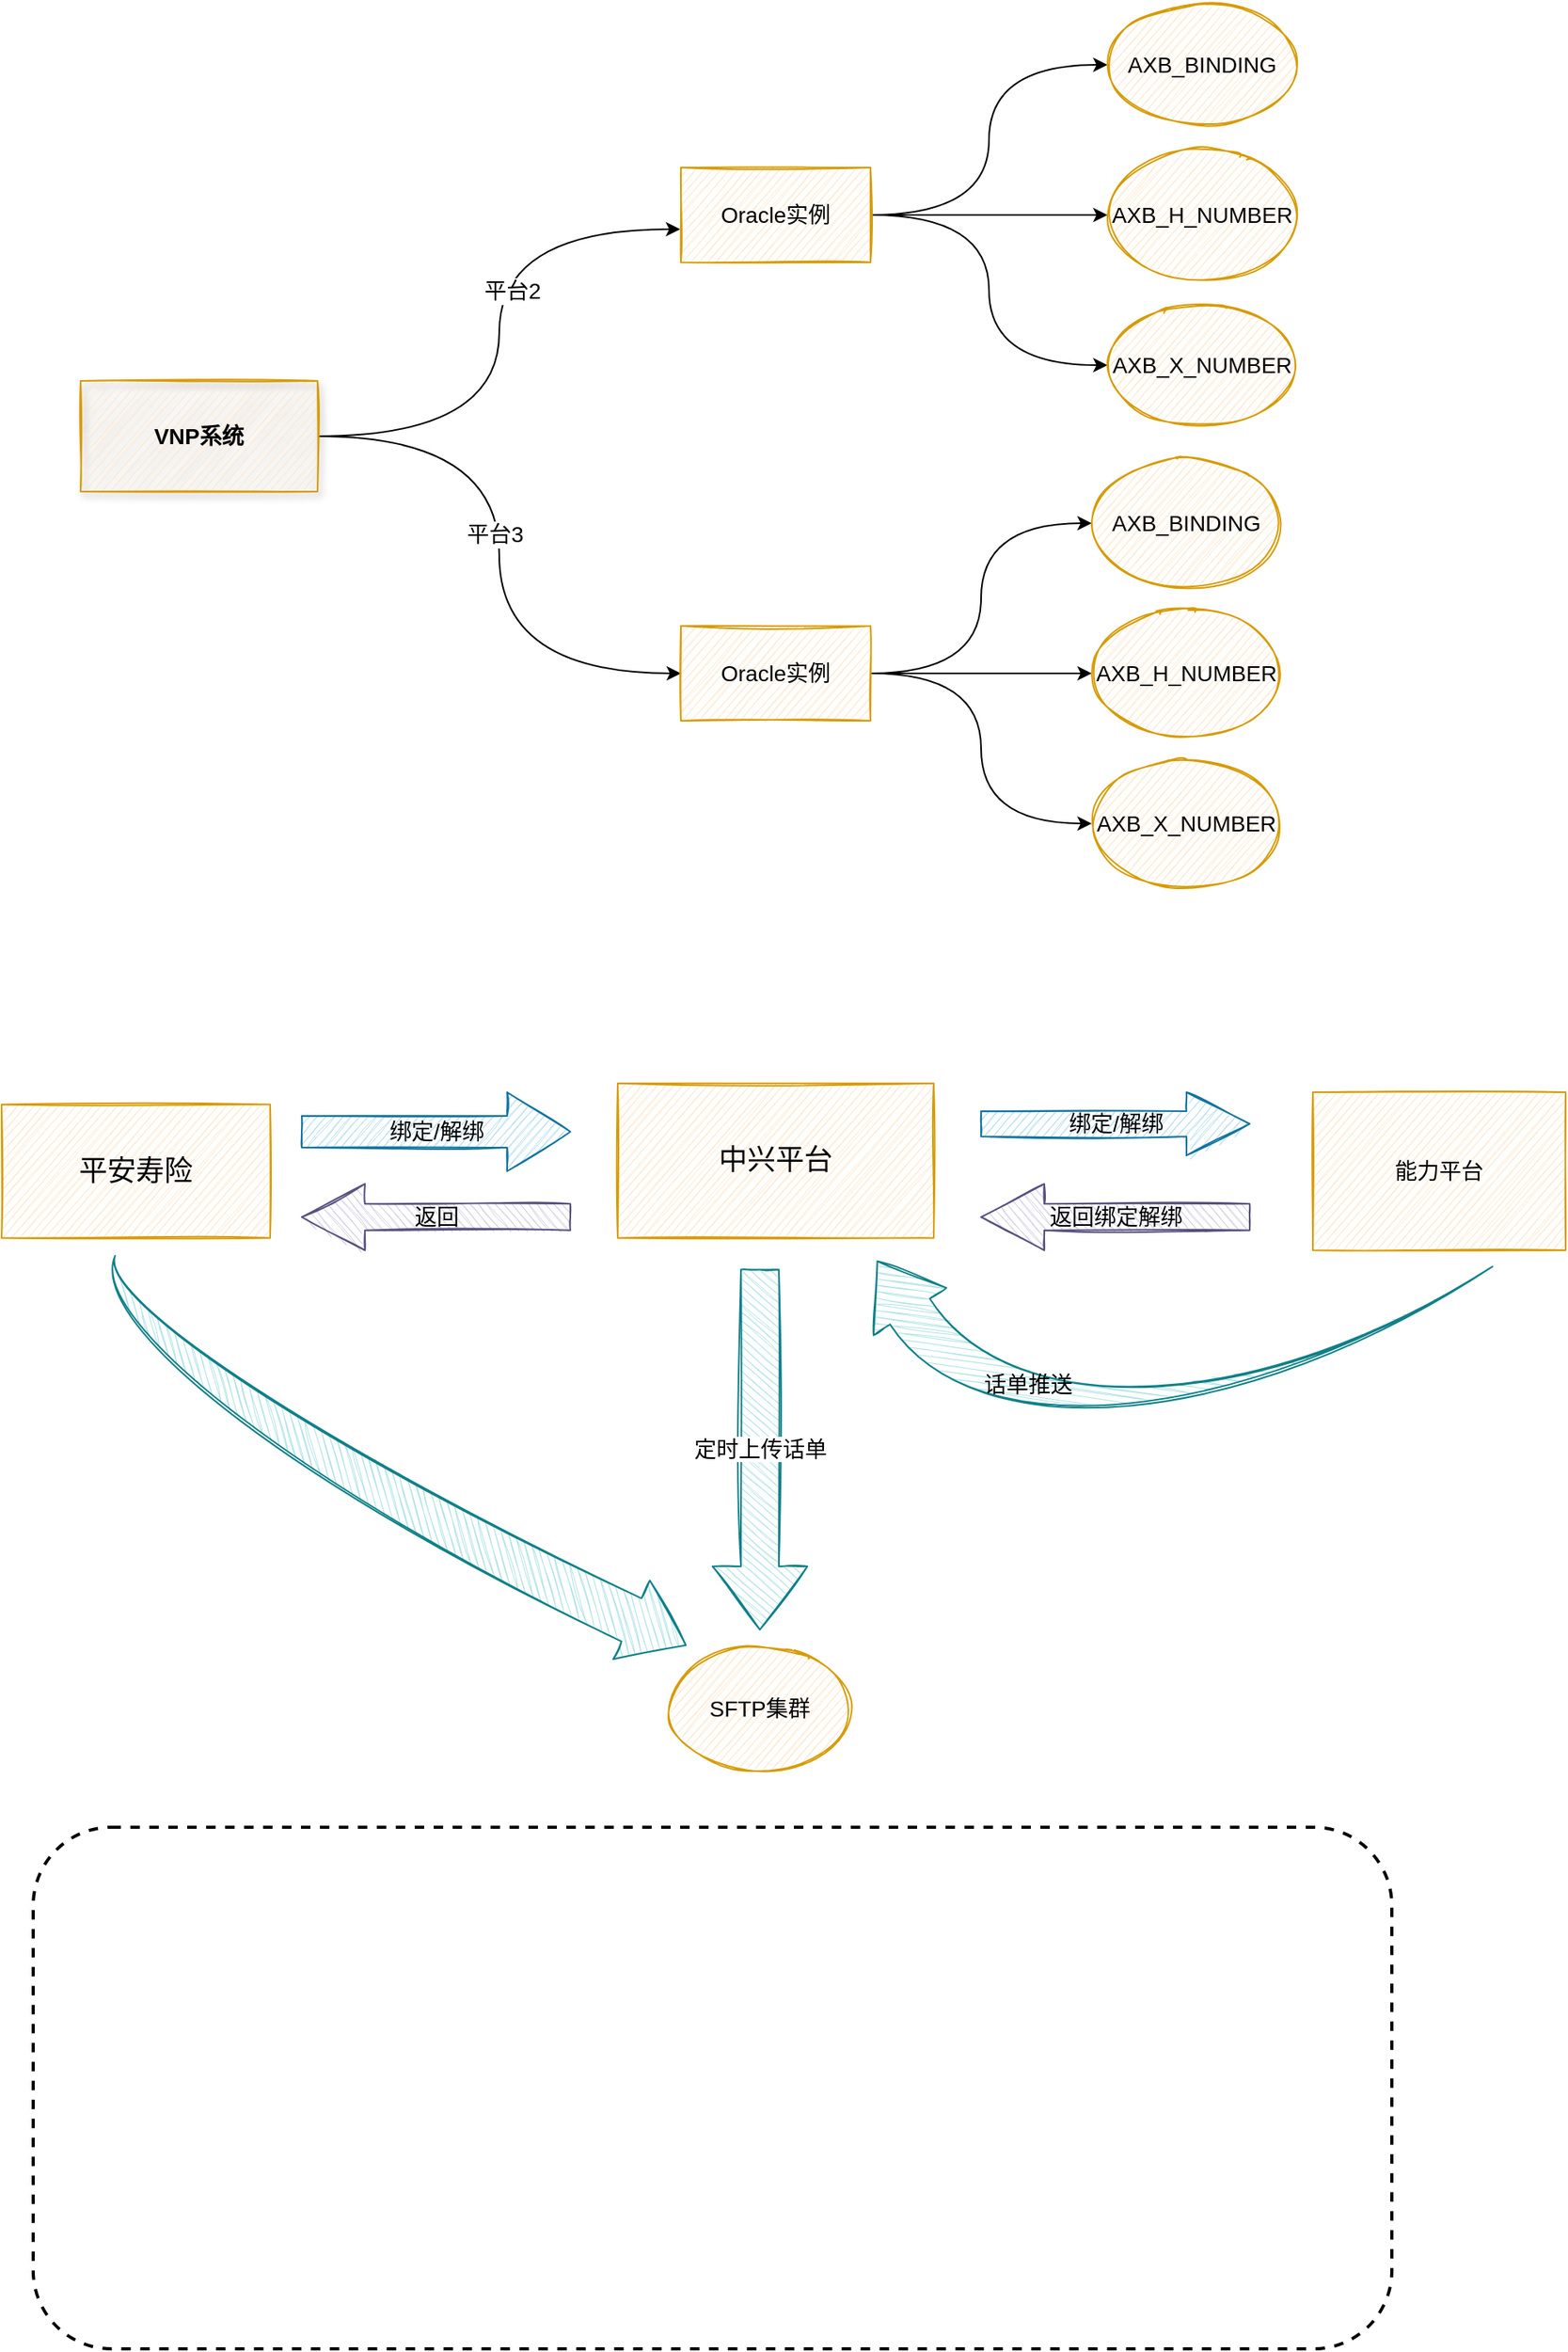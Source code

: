 <mxfile version="20.2.0" type="github">
  <diagram name="Page-1" id="74e2e168-ea6b-b213-b513-2b3c1d86103e">
    <mxGraphModel dx="1185" dy="628" grid="1" gridSize="10" guides="1" tooltips="1" connect="1" arrows="1" fold="1" page="1" pageScale="1" pageWidth="1100" pageHeight="850" math="0" shadow="0">
      <root>
        <mxCell id="0" />
        <mxCell id="1" parent="0" />
        <mxCell id="Jz7rqf8Yg15KbcaUgPBu-2" value="" style="edgeStyle=orthogonalEdgeStyle;rounded=0;orthogonalLoop=1;jettySize=auto;html=1;fontSize=14;curved=1;entryX=-0.004;entryY=0.65;entryDx=0;entryDy=0;entryPerimeter=0;" parent="1" source="fFyG_AHZyfditjmitU5u-3" target="Jz7rqf8Yg15KbcaUgPBu-10" edge="1">
          <mxGeometry relative="1" as="geometry">
            <mxPoint x="480" y="257.5" as="targetPoint" />
          </mxGeometry>
        </mxCell>
        <mxCell id="Jz7rqf8Yg15KbcaUgPBu-39" value="平台2" style="edgeLabel;html=1;align=center;verticalAlign=middle;resizable=0;points=[];fontSize=14;fontFamily=Helvetica;fontColor=default;" parent="Jz7rqf8Yg15KbcaUgPBu-2" vertex="1" connectable="0">
          <mxGeometry x="0.148" y="-8" relative="1" as="geometry">
            <mxPoint as="offset" />
          </mxGeometry>
        </mxCell>
        <mxCell id="Jz7rqf8Yg15KbcaUgPBu-8" style="edgeStyle=orthogonalEdgeStyle;curved=1;rounded=0;orthogonalLoop=1;jettySize=auto;html=1;exitX=1;exitY=0.5;exitDx=0;exitDy=0;entryX=0;entryY=0.5;entryDx=0;entryDy=0;fontSize=14;" parent="1" source="fFyG_AHZyfditjmitU5u-3" target="Jz7rqf8Yg15KbcaUgPBu-34" edge="1">
          <mxGeometry relative="1" as="geometry">
            <mxPoint x="510" y="410" as="targetPoint" />
          </mxGeometry>
        </mxCell>
        <mxCell id="Jz7rqf8Yg15KbcaUgPBu-38" value="平台3" style="edgeLabel;html=1;align=center;verticalAlign=middle;resizable=0;points=[];fontSize=14;fontFamily=Helvetica;fontColor=default;" parent="Jz7rqf8Yg15KbcaUgPBu-8" vertex="1" connectable="0">
          <mxGeometry x="-0.068" y="-3" relative="1" as="geometry">
            <mxPoint as="offset" />
          </mxGeometry>
        </mxCell>
        <mxCell id="fFyG_AHZyfditjmitU5u-3" value="&lt;font style=&quot;font-size: 14px;&quot;&gt;&lt;b&gt;VNP系统&lt;/b&gt;&lt;/font&gt;" style="rounded=0;whiteSpace=wrap;html=1;fillColor=#ffe6cc;strokeColor=#d79b00;sketch=1;shadow=1;glass=0;" parent="1" vertex="1">
          <mxGeometry x="130" y="360" width="150" height="70" as="geometry" />
        </mxCell>
        <mxCell id="Jz7rqf8Yg15KbcaUgPBu-22" value="" style="edgeStyle=orthogonalEdgeStyle;curved=1;rounded=0;orthogonalLoop=1;jettySize=auto;html=1;fontFamily=Helvetica;fontSize=14;fontColor=default;" parent="1" source="Jz7rqf8Yg15KbcaUgPBu-10" target="Jz7rqf8Yg15KbcaUgPBu-24" edge="1">
          <mxGeometry relative="1" as="geometry">
            <mxPoint x="720" y="210" as="targetPoint" />
          </mxGeometry>
        </mxCell>
        <mxCell id="Jz7rqf8Yg15KbcaUgPBu-27" style="edgeStyle=orthogonalEdgeStyle;curved=1;rounded=0;orthogonalLoop=1;jettySize=auto;html=1;exitX=1;exitY=0.5;exitDx=0;exitDy=0;entryX=0;entryY=0.5;entryDx=0;entryDy=0;fontFamily=Helvetica;fontSize=14;fontColor=default;" parent="1" source="Jz7rqf8Yg15KbcaUgPBu-10" target="Jz7rqf8Yg15KbcaUgPBu-26" edge="1">
          <mxGeometry relative="1" as="geometry" />
        </mxCell>
        <mxCell id="Jz7rqf8Yg15KbcaUgPBu-29" style="edgeStyle=orthogonalEdgeStyle;curved=1;rounded=0;orthogonalLoop=1;jettySize=auto;html=1;exitX=1;exitY=0.5;exitDx=0;exitDy=0;entryX=0;entryY=0.5;entryDx=0;entryDy=0;fontFamily=Helvetica;fontSize=14;fontColor=default;" parent="1" source="Jz7rqf8Yg15KbcaUgPBu-10" target="Jz7rqf8Yg15KbcaUgPBu-25" edge="1">
          <mxGeometry relative="1" as="geometry" />
        </mxCell>
        <mxCell id="Jz7rqf8Yg15KbcaUgPBu-10" value="Oracle实例" style="rounded=0;whiteSpace=wrap;html=1;fontSize=14;fillColor=#ffe6cc;strokeColor=#d79b00;shadow=0;glass=0;sketch=1;" parent="1" vertex="1">
          <mxGeometry x="510" y="225" width="120" height="60" as="geometry" />
        </mxCell>
        <mxCell id="Jz7rqf8Yg15KbcaUgPBu-24" value="AXB_H_NUMBER" style="ellipse;whiteSpace=wrap;html=1;rounded=0;shadow=0;glass=0;sketch=1;fontFamily=Helvetica;fontSize=14;fontColor=default;strokeColor=#d79b00;fillColor=#ffe6cc;" parent="1" vertex="1">
          <mxGeometry x="780" y="215" width="120" height="80" as="geometry" />
        </mxCell>
        <mxCell id="Jz7rqf8Yg15KbcaUgPBu-25" value="AXB_X_NUMBER" style="ellipse;whiteSpace=wrap;html=1;rounded=0;shadow=0;glass=0;sketch=1;fontFamily=Helvetica;fontSize=14;fontColor=default;strokeColor=#d79b00;fillColor=#ffe6cc;" parent="1" vertex="1">
          <mxGeometry x="780" y="310" width="120" height="80" as="geometry" />
        </mxCell>
        <mxCell id="Jz7rqf8Yg15KbcaUgPBu-26" value="AXB_BINDING" style="ellipse;whiteSpace=wrap;html=1;rounded=0;shadow=0;glass=0;sketch=1;fontFamily=Helvetica;fontSize=14;fontColor=default;strokeColor=#d79b00;fillColor=#ffe6cc;" parent="1" vertex="1">
          <mxGeometry x="780" y="120" width="120" height="80" as="geometry" />
        </mxCell>
        <mxCell id="Jz7rqf8Yg15KbcaUgPBu-31" value="" style="edgeStyle=orthogonalEdgeStyle;curved=1;rounded=0;orthogonalLoop=1;jettySize=auto;html=1;fontFamily=Helvetica;fontSize=14;fontColor=default;" parent="1" source="Jz7rqf8Yg15KbcaUgPBu-34" target="Jz7rqf8Yg15KbcaUgPBu-35" edge="1">
          <mxGeometry relative="1" as="geometry">
            <mxPoint x="720" y="500" as="targetPoint" />
          </mxGeometry>
        </mxCell>
        <mxCell id="Jz7rqf8Yg15KbcaUgPBu-32" style="edgeStyle=orthogonalEdgeStyle;curved=1;rounded=0;orthogonalLoop=1;jettySize=auto;html=1;exitX=1;exitY=0.5;exitDx=0;exitDy=0;entryX=0;entryY=0.5;entryDx=0;entryDy=0;fontFamily=Helvetica;fontSize=14;fontColor=default;" parent="1" source="Jz7rqf8Yg15KbcaUgPBu-34" target="Jz7rqf8Yg15KbcaUgPBu-37" edge="1">
          <mxGeometry relative="1" as="geometry" />
        </mxCell>
        <mxCell id="Jz7rqf8Yg15KbcaUgPBu-33" style="edgeStyle=orthogonalEdgeStyle;curved=1;rounded=0;orthogonalLoop=1;jettySize=auto;html=1;exitX=1;exitY=0.5;exitDx=0;exitDy=0;entryX=0;entryY=0.5;entryDx=0;entryDy=0;fontFamily=Helvetica;fontSize=14;fontColor=default;" parent="1" source="Jz7rqf8Yg15KbcaUgPBu-34" target="Jz7rqf8Yg15KbcaUgPBu-36" edge="1">
          <mxGeometry relative="1" as="geometry" />
        </mxCell>
        <mxCell id="Jz7rqf8Yg15KbcaUgPBu-34" value="Oracle实例" style="rounded=0;whiteSpace=wrap;html=1;fontSize=14;fillColor=#ffe6cc;strokeColor=#d79b00;shadow=0;glass=0;sketch=1;" parent="1" vertex="1">
          <mxGeometry x="510" y="515" width="120" height="60" as="geometry" />
        </mxCell>
        <mxCell id="Jz7rqf8Yg15KbcaUgPBu-35" value="AXB_H_NUMBER" style="ellipse;whiteSpace=wrap;html=1;rounded=0;shadow=0;glass=0;sketch=1;fontFamily=Helvetica;fontSize=14;fontColor=default;strokeColor=#d79b00;fillColor=#ffe6cc;" parent="1" vertex="1">
          <mxGeometry x="770" y="505" width="120" height="80" as="geometry" />
        </mxCell>
        <mxCell id="Jz7rqf8Yg15KbcaUgPBu-36" value="AXB_X_NUMBER" style="ellipse;whiteSpace=wrap;html=1;rounded=0;shadow=0;glass=0;sketch=1;fontFamily=Helvetica;fontSize=14;fontColor=default;strokeColor=#d79b00;fillColor=#ffe6cc;" parent="1" vertex="1">
          <mxGeometry x="770" y="600" width="120" height="80" as="geometry" />
        </mxCell>
        <mxCell id="Jz7rqf8Yg15KbcaUgPBu-37" value="AXB_BINDING" style="ellipse;whiteSpace=wrap;html=1;rounded=0;shadow=0;glass=0;sketch=1;fontFamily=Helvetica;fontSize=14;fontColor=default;strokeColor=#d79b00;fillColor=#ffe6cc;" parent="1" vertex="1">
          <mxGeometry x="770" y="410" width="120" height="80" as="geometry" />
        </mxCell>
        <mxCell id="CeBqtE-bZjRWx9DqhzPd-1" value="&lt;font style=&quot;font-size: 18px;&quot;&gt;平安寿险&lt;/font&gt;" style="rounded=0;whiteSpace=wrap;html=1;fontSize=14;fillColor=#ffe6cc;strokeColor=#d79b00;shadow=0;glass=0;sketch=1;" vertex="1" parent="1">
          <mxGeometry x="80" y="817.81" width="170" height="84.38" as="geometry" />
        </mxCell>
        <mxCell id="CeBqtE-bZjRWx9DqhzPd-3" value="&lt;font style=&quot;font-size: 18px;&quot;&gt;中兴平台&lt;/font&gt;" style="rounded=0;whiteSpace=wrap;html=1;fontSize=14;fillColor=#ffe6cc;strokeColor=#d79b00;shadow=0;glass=0;sketch=1;" vertex="1" parent="1">
          <mxGeometry x="470" y="804.38" width="200" height="97.81" as="geometry" />
        </mxCell>
        <mxCell id="CeBqtE-bZjRWx9DqhzPd-4" value="能力平台" style="rounded=0;whiteSpace=wrap;html=1;fontSize=14;fillColor=#ffe6cc;strokeColor=#d79b00;shadow=0;glass=0;sketch=1;" vertex="1" parent="1">
          <mxGeometry x="910" y="810" width="160" height="100" as="geometry" />
        </mxCell>
        <mxCell id="CeBqtE-bZjRWx9DqhzPd-24" value="SFTP集群" style="ellipse;whiteSpace=wrap;html=1;rounded=0;shadow=0;glass=0;sketch=1;fontFamily=Helvetica;fontSize=14;fontColor=default;strokeColor=#d79b00;fillColor=#ffe6cc;" vertex="1" parent="1">
          <mxGeometry x="500" y="1160" width="120" height="80" as="geometry" />
        </mxCell>
        <mxCell id="CeBqtE-bZjRWx9DqhzPd-49" value="" style="rounded=1;whiteSpace=wrap;html=1;shadow=0;glass=0;sketch=0;fontFamily=Helvetica;fontSize=14;dashed=1;strokeWidth=2;" vertex="1" parent="1">
          <mxGeometry x="100" y="1275" width="860" height="330" as="geometry" />
        </mxCell>
        <mxCell id="CeBqtE-bZjRWx9DqhzPd-54" value="绑定/解绑" style="html=1;shadow=0;dashed=0;align=center;verticalAlign=middle;shape=mxgraph.arrows2.arrow;dy=0.6;dx=40;notch=0;rounded=0;glass=0;sketch=1;fontFamily=Helvetica;fontSize=14;strokeColor=#10739e;fillColor=#b1ddf0;" vertex="1" parent="1">
          <mxGeometry x="700" y="810" width="170" height="40" as="geometry" />
        </mxCell>
        <mxCell id="CeBqtE-bZjRWx9DqhzPd-55" value="返回绑定解绑" style="html=1;shadow=0;dashed=0;align=center;verticalAlign=middle;shape=mxgraph.arrows2.arrow;dy=0.6;dx=40;flipH=1;notch=0;rounded=0;glass=0;sketch=1;fontFamily=Helvetica;fontSize=14;strokeColor=#56517e;fillColor=#d0cee2;" vertex="1" parent="1">
          <mxGeometry x="700" y="868" width="170" height="42" as="geometry" />
        </mxCell>
        <mxCell id="CeBqtE-bZjRWx9DqhzPd-56" value="绑定/解绑" style="html=1;shadow=0;dashed=0;align=center;verticalAlign=middle;shape=mxgraph.arrows2.arrow;dy=0.6;dx=40;notch=0;rounded=0;glass=0;sketch=1;fontFamily=Helvetica;fontSize=14;strokeColor=#10739e;fillColor=#b1ddf0;" vertex="1" parent="1">
          <mxGeometry x="270" y="810" width="170" height="50" as="geometry" />
        </mxCell>
        <mxCell id="CeBqtE-bZjRWx9DqhzPd-57" value="返回" style="html=1;shadow=0;dashed=0;align=center;verticalAlign=middle;shape=mxgraph.arrows2.arrow;dy=0.6;dx=40;flipH=1;notch=0;rounded=0;glass=0;sketch=1;fontFamily=Helvetica;fontSize=14;strokeColor=#56517e;fillColor=#d0cee2;" vertex="1" parent="1">
          <mxGeometry x="270" y="868" width="170" height="42" as="geometry" />
        </mxCell>
        <mxCell id="CeBqtE-bZjRWx9DqhzPd-59" value="" style="html=1;shadow=0;dashed=0;align=center;verticalAlign=middle;shape=mxgraph.arrows2.jumpInArrow;dy=15;dx=38;arrowHead=55;rounded=0;glass=0;sketch=1;fontFamily=Helvetica;fontSize=14;strokeColor=#0e8088;fillColor=#b0e3e6;rotation=-123;" vertex="1" parent="1">
          <mxGeometry x="710" y="750" width="214.91" height="352.21" as="geometry" />
        </mxCell>
        <mxCell id="CeBqtE-bZjRWx9DqhzPd-60" value="话单推送" style="text;html=1;strokeColor=none;fillColor=none;align=center;verticalAlign=middle;whiteSpace=wrap;rounded=0;shadow=0;glass=0;sketch=1;fontFamily=Helvetica;fontSize=14;fontColor=default;" vertex="1" parent="1">
          <mxGeometry x="700" y="980" width="60" height="30" as="geometry" />
        </mxCell>
        <mxCell id="CeBqtE-bZjRWx9DqhzPd-61" value="&lt;span style=&quot;background-color: rgb(255, 255, 255);&quot;&gt;定时上传话单&lt;/span&gt;" style="html=1;shadow=0;dashed=0;align=center;verticalAlign=middle;shape=mxgraph.arrows2.arrow;dy=0.6;dx=40;direction=south;notch=0;rounded=0;glass=0;sketch=1;fontFamily=Helvetica;fontSize=14;strokeColor=#0e8088;fillColor=#b0e3e6;" vertex="1" parent="1">
          <mxGeometry x="530" y="922.21" width="60" height="227.79" as="geometry" />
        </mxCell>
        <mxCell id="CeBqtE-bZjRWx9DqhzPd-62" value="" style="html=1;shadow=0;dashed=0;align=center;verticalAlign=middle;shape=mxgraph.arrows2.jumpInArrow;dy=15;dx=38;arrowHead=55;rounded=0;glass=0;sketch=1;fontFamily=Helvetica;fontSize=14;strokeColor=#0e8088;fillColor=#b0e3e6;rotation=115;direction=north;flipH=1;" vertex="1" parent="1">
          <mxGeometry x="277.62" y="833.35" width="98.13" height="431.55" as="geometry" />
        </mxCell>
      </root>
    </mxGraphModel>
  </diagram>
</mxfile>

